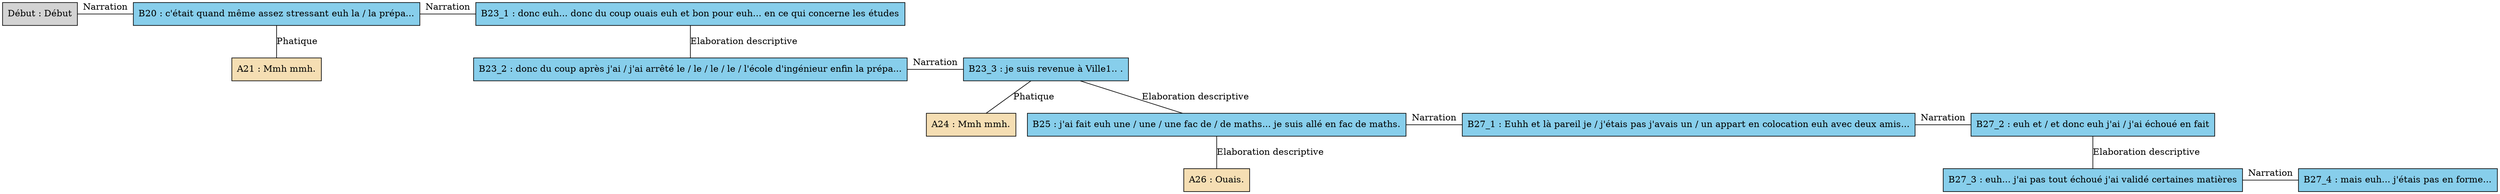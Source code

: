 digraph A13 {
	node [shape=box style=filled]
	"Début" [label="Début : Début"]
	B20 [label="B20 : c'était quand même assez stressant euh la / la prépa..." fillcolor=skyblue]
	A21 [label="A21 : Mmh mmh." fillcolor=wheat]
	B23_1 [label="B23_1 : donc euh... donc du coup ouais euh et bon pour euh... en ce qui concerne les études" fillcolor=skyblue]
	B23_2 [label="B23_2 : donc du coup après j'ai / j'ai arrêté le / le / le / le / l'école d'ingénieur enfin la prépa..." fillcolor=skyblue]
	B23_3 [label="B23_3 : je suis revenue à Ville1.. ." fillcolor=skyblue]
	A24 [label="A24 : Mmh mmh." fillcolor=wheat]
	B25 [label="B25 : j'ai fait euh une / une / une fac de / de maths... je suis allé en fac de maths." fillcolor=skyblue]
	A26 [label="A26 : Ouais." fillcolor=wheat]
	B27_1 [label="B27_1 : Euhh et là pareil je / j'étais pas j'avais un / un appart en colocation euh avec deux amis..." fillcolor=skyblue]
	B27_2 [label="B27_2 : euh et / et donc euh j'ai / j'ai échoué en fait" fillcolor=skyblue]
	B27_3 [label="B27_3 : euh... j'ai pas tout échoué j'ai validé certaines matières" fillcolor=skyblue]
	B27_4 [label="B27_4 : mais euh... j'étais pas en forme..." fillcolor=skyblue]
	{
		rank=same
		"Début"
		B20
		"Début" -> B20 [label=Narration dir=none]
	}
	B20 -> A21 [label=Phatique dir=none]
	{
		rank=same
		B20
		B23_1
		B20 -> B23_1 [label=Narration dir=none]
	}
	B23_3 -> A24 [label=Phatique dir=none]
	{
		rank=same
		B23_2
		B23_3
		B23_2 -> B23_3 [label=Narration dir=none]
	}
	B23_1 -> B23_2 [label="Elaboration descriptive" dir=none]
	B23_3 -> B25 [label="Elaboration descriptive" dir=none]
	B25 -> A26 [label="Elaboration descriptive" dir=none]
	{
		rank=same
		B25
		B27_1
		B25 -> B27_1 [label=Narration dir=none]
	}
	{
		rank=same
		B27_1
		B27_2
		B27_1 -> B27_2 [label=Narration dir=none]
	}
	B27_2 -> B27_3 [label="Elaboration descriptive" dir=none]
	{
		rank=same
		B27_3
		B27_4
		B27_3 -> B27_4 [label=Narration dir=none]
	}
}
